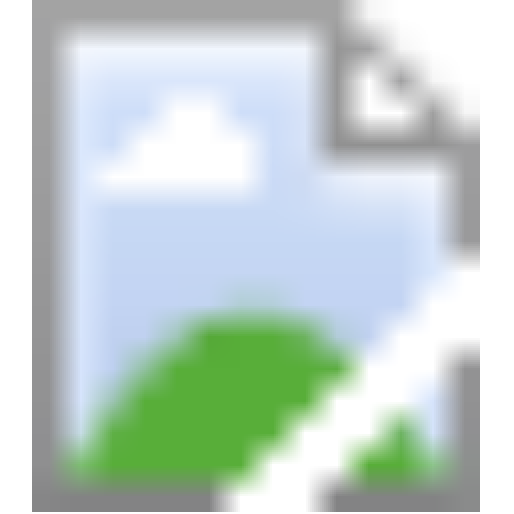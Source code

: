 <mxfile>
  <diagram name="abstract-120">
    <mxGraphModel>
      <root>
        <mxCell id="0"/>
        <mxCell id="1" parent="0"/>
        <mxCell id="2" parent="1" vertex="1" style="shape=image;html=1;image=abstract-120.svg">
          <mxGeometry width="256" height="256" as="geometry"/>
        </mxCell>
      </root>
    </mxGraphModel>
  </diagram>
</mxfile>
